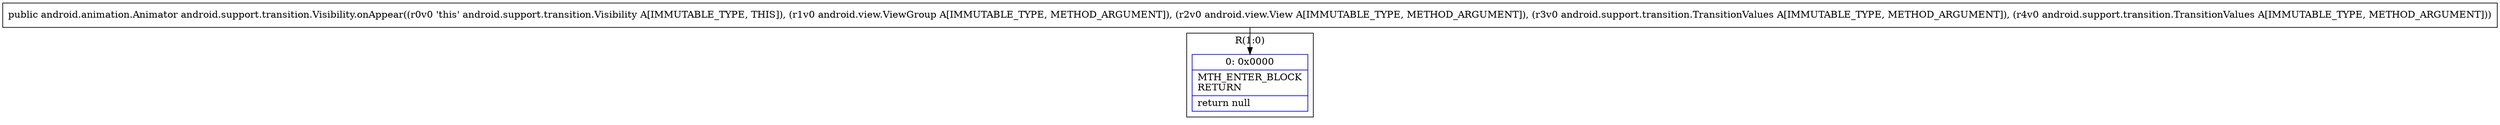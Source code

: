 digraph "CFG forandroid.support.transition.Visibility.onAppear(Landroid\/view\/ViewGroup;Landroid\/view\/View;Landroid\/support\/transition\/TransitionValues;Landroid\/support\/transition\/TransitionValues;)Landroid\/animation\/Animator;" {
subgraph cluster_Region_188615622 {
label = "R(1:0)";
node [shape=record,color=blue];
Node_0 [shape=record,label="{0\:\ 0x0000|MTH_ENTER_BLOCK\lRETURN\l|return null\l}"];
}
MethodNode[shape=record,label="{public android.animation.Animator android.support.transition.Visibility.onAppear((r0v0 'this' android.support.transition.Visibility A[IMMUTABLE_TYPE, THIS]), (r1v0 android.view.ViewGroup A[IMMUTABLE_TYPE, METHOD_ARGUMENT]), (r2v0 android.view.View A[IMMUTABLE_TYPE, METHOD_ARGUMENT]), (r3v0 android.support.transition.TransitionValues A[IMMUTABLE_TYPE, METHOD_ARGUMENT]), (r4v0 android.support.transition.TransitionValues A[IMMUTABLE_TYPE, METHOD_ARGUMENT])) }"];
MethodNode -> Node_0;
}


